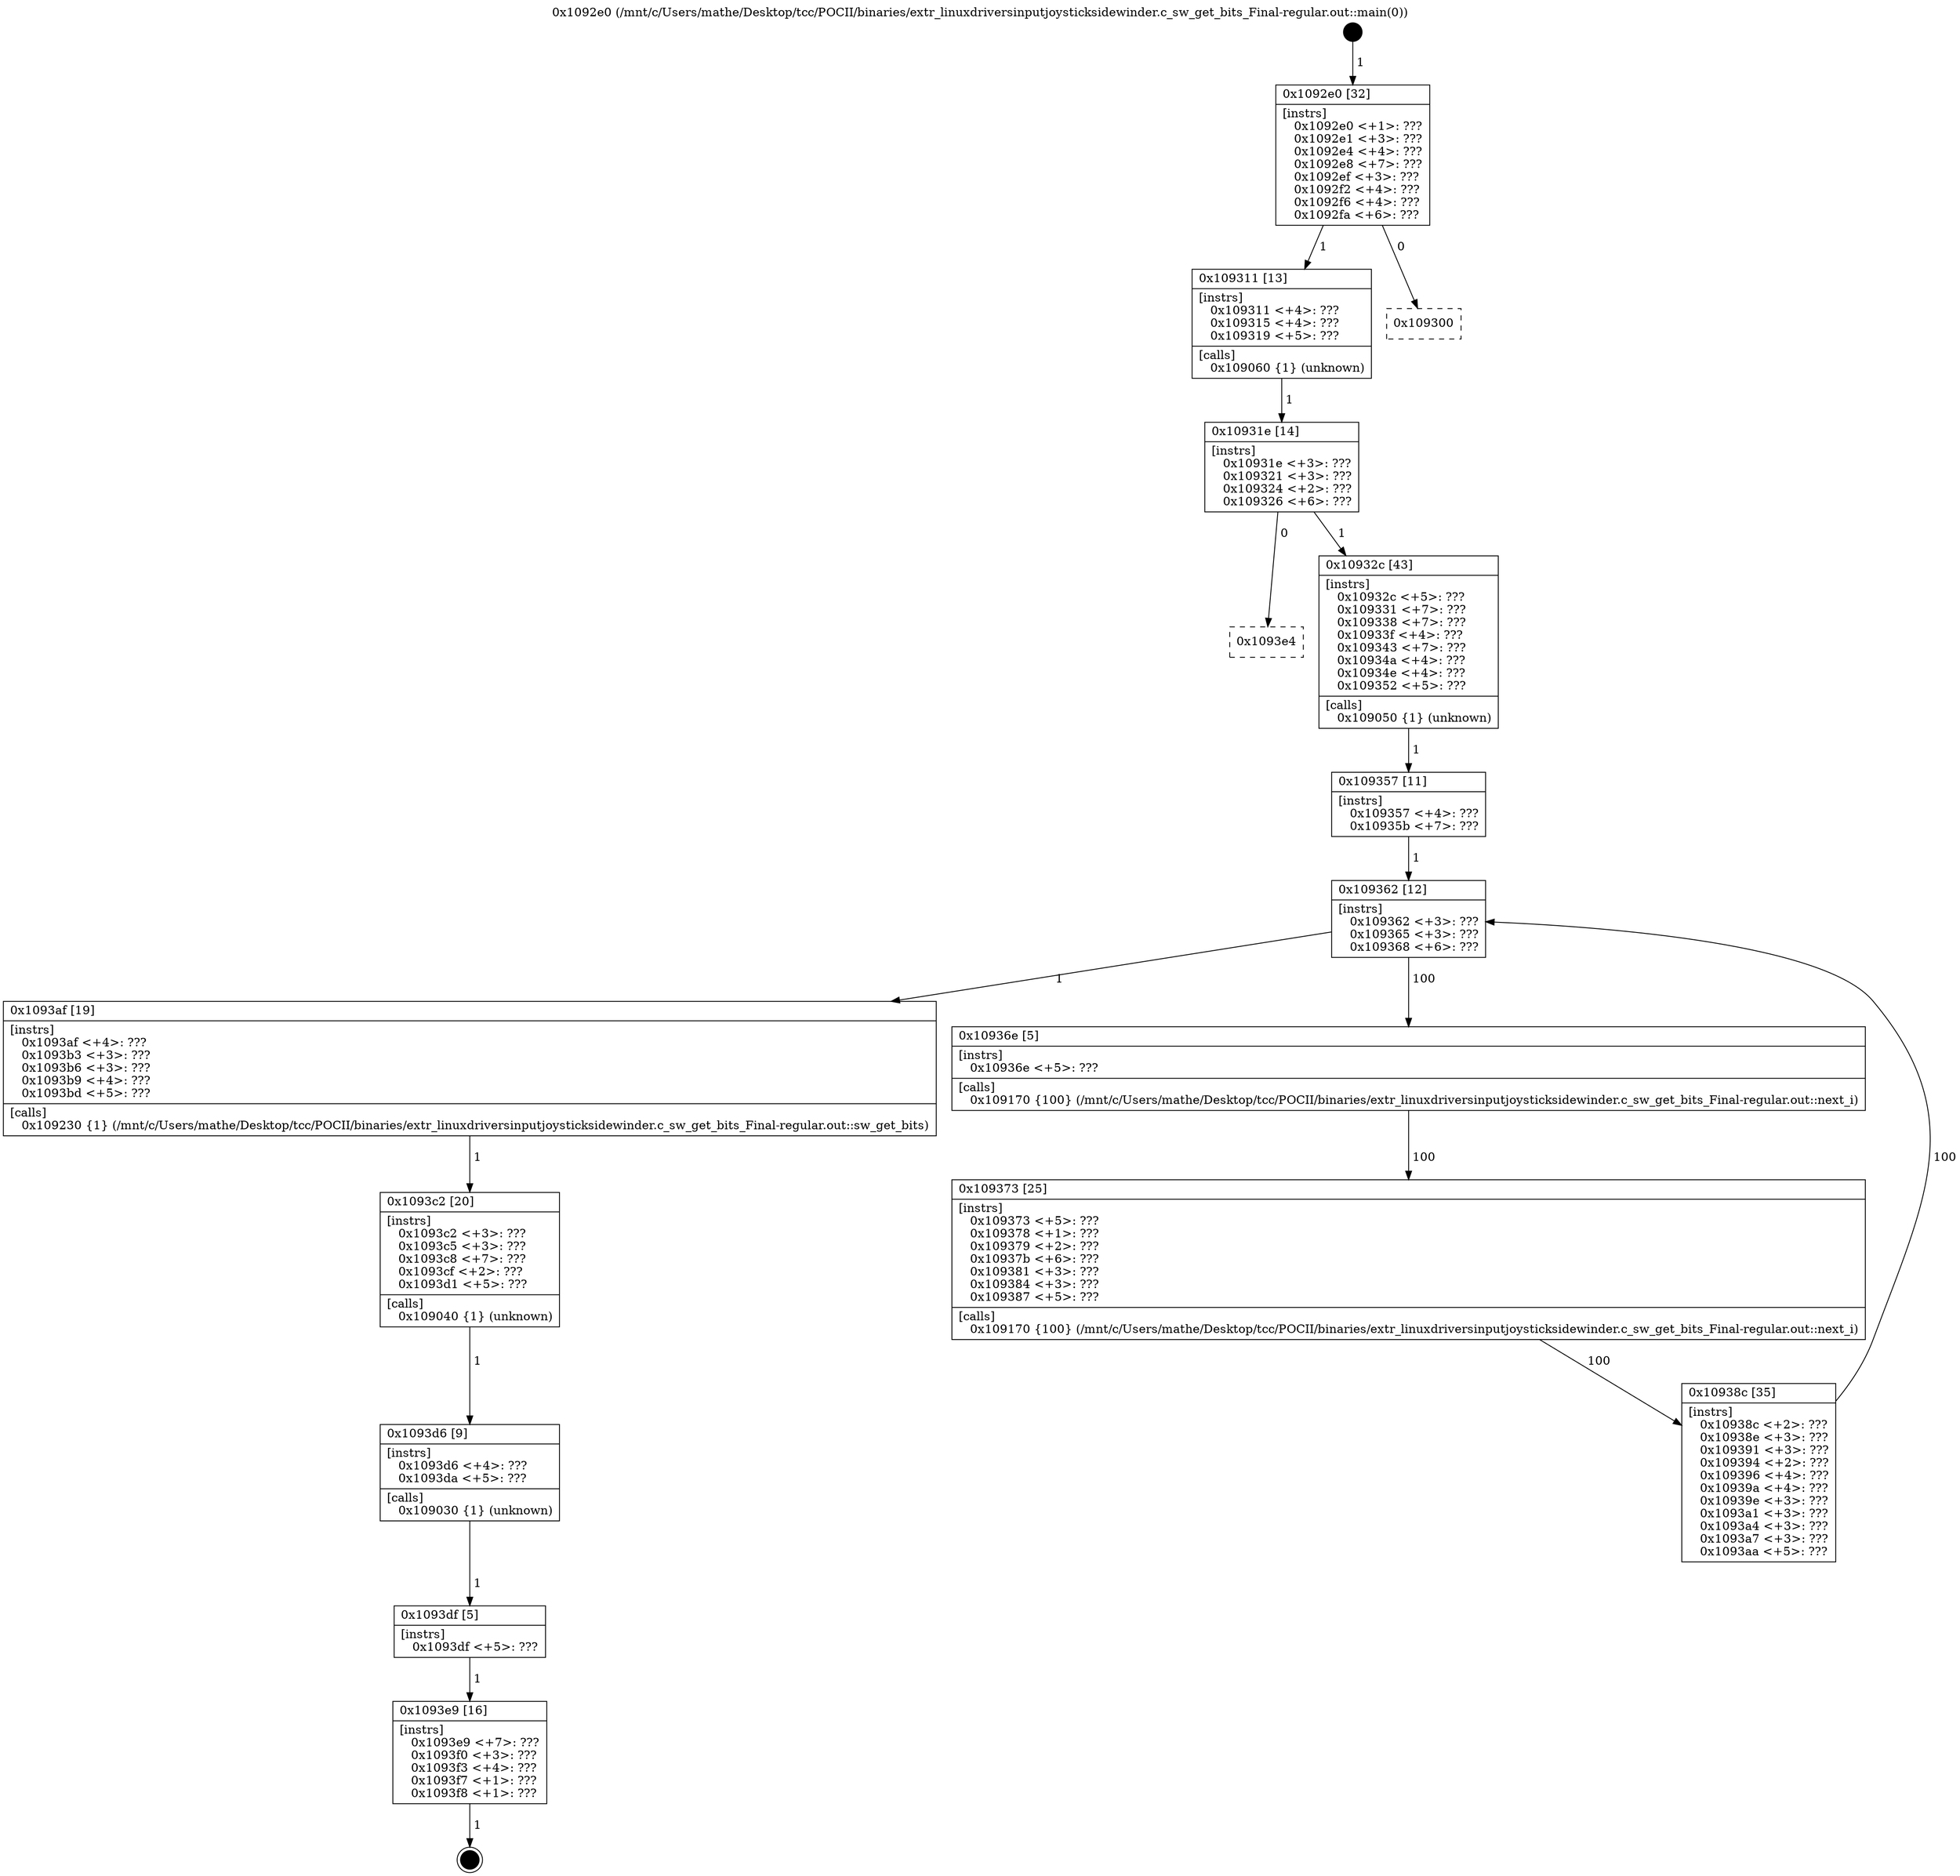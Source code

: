 digraph "0x1092e0" {
  label = "0x1092e0 (/mnt/c/Users/mathe/Desktop/tcc/POCII/binaries/extr_linuxdriversinputjoysticksidewinder.c_sw_get_bits_Final-regular.out::main(0))"
  labelloc = "t"
  node[shape=record]

  Entry [label="",width=0.3,height=0.3,shape=circle,fillcolor=black,style=filled]
  "0x1092e0" [label="{
     0x1092e0 [32]\l
     | [instrs]\l
     &nbsp;&nbsp;0x1092e0 \<+1\>: ???\l
     &nbsp;&nbsp;0x1092e1 \<+3\>: ???\l
     &nbsp;&nbsp;0x1092e4 \<+4\>: ???\l
     &nbsp;&nbsp;0x1092e8 \<+7\>: ???\l
     &nbsp;&nbsp;0x1092ef \<+3\>: ???\l
     &nbsp;&nbsp;0x1092f2 \<+4\>: ???\l
     &nbsp;&nbsp;0x1092f6 \<+4\>: ???\l
     &nbsp;&nbsp;0x1092fa \<+6\>: ???\l
  }"]
  "0x109311" [label="{
     0x109311 [13]\l
     | [instrs]\l
     &nbsp;&nbsp;0x109311 \<+4\>: ???\l
     &nbsp;&nbsp;0x109315 \<+4\>: ???\l
     &nbsp;&nbsp;0x109319 \<+5\>: ???\l
     | [calls]\l
     &nbsp;&nbsp;0x109060 \{1\} (unknown)\l
  }"]
  "0x109300" [label="{
     0x109300\l
  }", style=dashed]
  "0x10931e" [label="{
     0x10931e [14]\l
     | [instrs]\l
     &nbsp;&nbsp;0x10931e \<+3\>: ???\l
     &nbsp;&nbsp;0x109321 \<+3\>: ???\l
     &nbsp;&nbsp;0x109324 \<+2\>: ???\l
     &nbsp;&nbsp;0x109326 \<+6\>: ???\l
  }"]
  "0x1093e4" [label="{
     0x1093e4\l
  }", style=dashed]
  "0x10932c" [label="{
     0x10932c [43]\l
     | [instrs]\l
     &nbsp;&nbsp;0x10932c \<+5\>: ???\l
     &nbsp;&nbsp;0x109331 \<+7\>: ???\l
     &nbsp;&nbsp;0x109338 \<+7\>: ???\l
     &nbsp;&nbsp;0x10933f \<+4\>: ???\l
     &nbsp;&nbsp;0x109343 \<+7\>: ???\l
     &nbsp;&nbsp;0x10934a \<+4\>: ???\l
     &nbsp;&nbsp;0x10934e \<+4\>: ???\l
     &nbsp;&nbsp;0x109352 \<+5\>: ???\l
     | [calls]\l
     &nbsp;&nbsp;0x109050 \{1\} (unknown)\l
  }"]
  Exit [label="",width=0.3,height=0.3,shape=circle,fillcolor=black,style=filled,peripheries=2]
  "0x109362" [label="{
     0x109362 [12]\l
     | [instrs]\l
     &nbsp;&nbsp;0x109362 \<+3\>: ???\l
     &nbsp;&nbsp;0x109365 \<+3\>: ???\l
     &nbsp;&nbsp;0x109368 \<+6\>: ???\l
  }"]
  "0x1093af" [label="{
     0x1093af [19]\l
     | [instrs]\l
     &nbsp;&nbsp;0x1093af \<+4\>: ???\l
     &nbsp;&nbsp;0x1093b3 \<+3\>: ???\l
     &nbsp;&nbsp;0x1093b6 \<+3\>: ???\l
     &nbsp;&nbsp;0x1093b9 \<+4\>: ???\l
     &nbsp;&nbsp;0x1093bd \<+5\>: ???\l
     | [calls]\l
     &nbsp;&nbsp;0x109230 \{1\} (/mnt/c/Users/mathe/Desktop/tcc/POCII/binaries/extr_linuxdriversinputjoysticksidewinder.c_sw_get_bits_Final-regular.out::sw_get_bits)\l
  }"]
  "0x10936e" [label="{
     0x10936e [5]\l
     | [instrs]\l
     &nbsp;&nbsp;0x10936e \<+5\>: ???\l
     | [calls]\l
     &nbsp;&nbsp;0x109170 \{100\} (/mnt/c/Users/mathe/Desktop/tcc/POCII/binaries/extr_linuxdriversinputjoysticksidewinder.c_sw_get_bits_Final-regular.out::next_i)\l
  }"]
  "0x109373" [label="{
     0x109373 [25]\l
     | [instrs]\l
     &nbsp;&nbsp;0x109373 \<+5\>: ???\l
     &nbsp;&nbsp;0x109378 \<+1\>: ???\l
     &nbsp;&nbsp;0x109379 \<+2\>: ???\l
     &nbsp;&nbsp;0x10937b \<+6\>: ???\l
     &nbsp;&nbsp;0x109381 \<+3\>: ???\l
     &nbsp;&nbsp;0x109384 \<+3\>: ???\l
     &nbsp;&nbsp;0x109387 \<+5\>: ???\l
     | [calls]\l
     &nbsp;&nbsp;0x109170 \{100\} (/mnt/c/Users/mathe/Desktop/tcc/POCII/binaries/extr_linuxdriversinputjoysticksidewinder.c_sw_get_bits_Final-regular.out::next_i)\l
  }"]
  "0x10938c" [label="{
     0x10938c [35]\l
     | [instrs]\l
     &nbsp;&nbsp;0x10938c \<+2\>: ???\l
     &nbsp;&nbsp;0x10938e \<+3\>: ???\l
     &nbsp;&nbsp;0x109391 \<+3\>: ???\l
     &nbsp;&nbsp;0x109394 \<+2\>: ???\l
     &nbsp;&nbsp;0x109396 \<+4\>: ???\l
     &nbsp;&nbsp;0x10939a \<+4\>: ???\l
     &nbsp;&nbsp;0x10939e \<+3\>: ???\l
     &nbsp;&nbsp;0x1093a1 \<+3\>: ???\l
     &nbsp;&nbsp;0x1093a4 \<+3\>: ???\l
     &nbsp;&nbsp;0x1093a7 \<+3\>: ???\l
     &nbsp;&nbsp;0x1093aa \<+5\>: ???\l
  }"]
  "0x109357" [label="{
     0x109357 [11]\l
     | [instrs]\l
     &nbsp;&nbsp;0x109357 \<+4\>: ???\l
     &nbsp;&nbsp;0x10935b \<+7\>: ???\l
  }"]
  "0x1093c2" [label="{
     0x1093c2 [20]\l
     | [instrs]\l
     &nbsp;&nbsp;0x1093c2 \<+3\>: ???\l
     &nbsp;&nbsp;0x1093c5 \<+3\>: ???\l
     &nbsp;&nbsp;0x1093c8 \<+7\>: ???\l
     &nbsp;&nbsp;0x1093cf \<+2\>: ???\l
     &nbsp;&nbsp;0x1093d1 \<+5\>: ???\l
     | [calls]\l
     &nbsp;&nbsp;0x109040 \{1\} (unknown)\l
  }"]
  "0x1093d6" [label="{
     0x1093d6 [9]\l
     | [instrs]\l
     &nbsp;&nbsp;0x1093d6 \<+4\>: ???\l
     &nbsp;&nbsp;0x1093da \<+5\>: ???\l
     | [calls]\l
     &nbsp;&nbsp;0x109030 \{1\} (unknown)\l
  }"]
  "0x1093df" [label="{
     0x1093df [5]\l
     | [instrs]\l
     &nbsp;&nbsp;0x1093df \<+5\>: ???\l
  }"]
  "0x1093e9" [label="{
     0x1093e9 [16]\l
     | [instrs]\l
     &nbsp;&nbsp;0x1093e9 \<+7\>: ???\l
     &nbsp;&nbsp;0x1093f0 \<+3\>: ???\l
     &nbsp;&nbsp;0x1093f3 \<+4\>: ???\l
     &nbsp;&nbsp;0x1093f7 \<+1\>: ???\l
     &nbsp;&nbsp;0x1093f8 \<+1\>: ???\l
  }"]
  Entry -> "0x1092e0" [label=" 1"]
  "0x1092e0" -> "0x109311" [label=" 1"]
  "0x1092e0" -> "0x109300" [label=" 0"]
  "0x109311" -> "0x10931e" [label=" 1"]
  "0x10931e" -> "0x1093e4" [label=" 0"]
  "0x10931e" -> "0x10932c" [label=" 1"]
  "0x1093e9" -> Exit [label=" 1"]
  "0x10932c" -> "0x109357" [label=" 1"]
  "0x109362" -> "0x1093af" [label=" 1"]
  "0x109362" -> "0x10936e" [label=" 100"]
  "0x10936e" -> "0x109373" [label=" 100"]
  "0x109373" -> "0x10938c" [label=" 100"]
  "0x109357" -> "0x109362" [label=" 1"]
  "0x10938c" -> "0x109362" [label=" 100"]
  "0x1093af" -> "0x1093c2" [label=" 1"]
  "0x1093c2" -> "0x1093d6" [label=" 1"]
  "0x1093d6" -> "0x1093df" [label=" 1"]
  "0x1093df" -> "0x1093e9" [label=" 1"]
}
